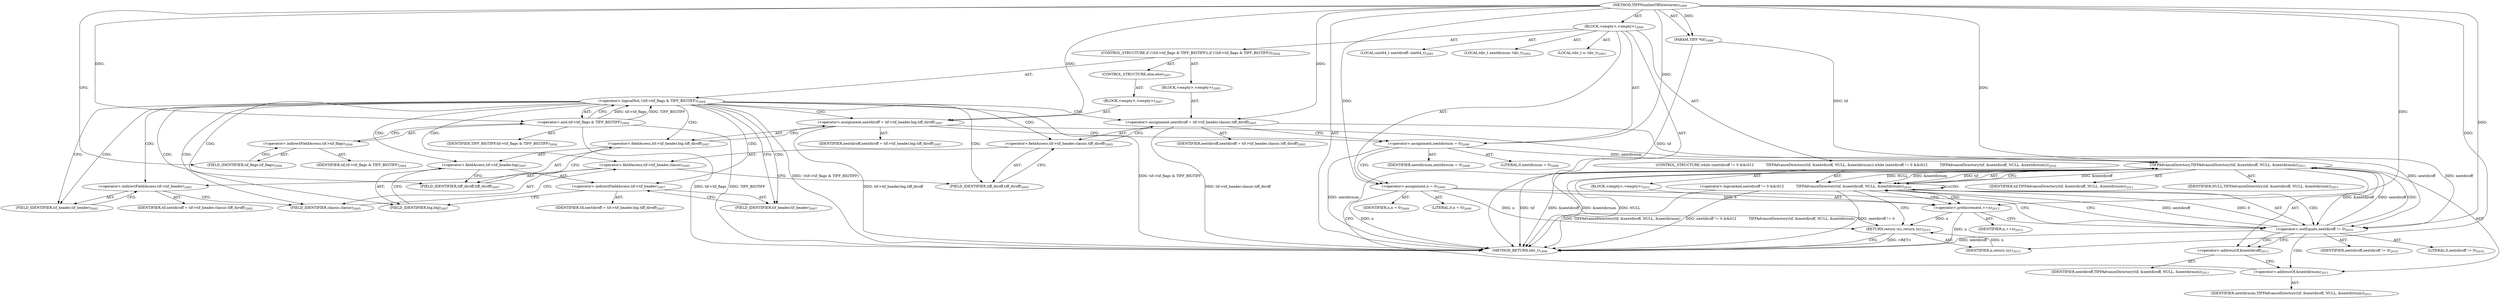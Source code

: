 digraph "TIFFNumberOfDirectories" {  
"44578" [label = <(METHOD,TIFFNumberOfDirectories)<SUB>1999</SUB>> ]
"44579" [label = <(PARAM,TIFF *tif)<SUB>1999</SUB>> ]
"44580" [label = <(BLOCK,&lt;empty&gt;,&lt;empty&gt;)<SUB>2000</SUB>> ]
"44581" [label = <(LOCAL,uint64_t nextdiroff: uint64_t)<SUB>2001</SUB>> ]
"44582" [label = <(LOCAL,tdir_t nextdirnum: tdir_t)<SUB>2002</SUB>> ]
"44583" [label = <(LOCAL,tdir_t n: tdir_t)<SUB>2003</SUB>> ]
"44584" [label = <(CONTROL_STRUCTURE,if (!(tif-&gt;tif_flags &amp; TIFF_BIGTIFF)),if (!(tif-&gt;tif_flags &amp; TIFF_BIGTIFF)))<SUB>2004</SUB>> ]
"44585" [label = <(&lt;operator&gt;.logicalNot,!(tif-&gt;tif_flags &amp; TIFF_BIGTIFF))<SUB>2004</SUB>> ]
"44586" [label = <(&lt;operator&gt;.and,tif-&gt;tif_flags &amp; TIFF_BIGTIFF)<SUB>2004</SUB>> ]
"44587" [label = <(&lt;operator&gt;.indirectFieldAccess,tif-&gt;tif_flags)<SUB>2004</SUB>> ]
"44588" [label = <(IDENTIFIER,tif,tif-&gt;tif_flags &amp; TIFF_BIGTIFF)<SUB>2004</SUB>> ]
"44589" [label = <(FIELD_IDENTIFIER,tif_flags,tif_flags)<SUB>2004</SUB>> ]
"44590" [label = <(IDENTIFIER,TIFF_BIGTIFF,tif-&gt;tif_flags &amp; TIFF_BIGTIFF)<SUB>2004</SUB>> ]
"44591" [label = <(BLOCK,&lt;empty&gt;,&lt;empty&gt;)<SUB>2005</SUB>> ]
"44592" [label = <(&lt;operator&gt;.assignment,nextdiroff = tif-&gt;tif_header.classic.tiff_diroff)<SUB>2005</SUB>> ]
"44593" [label = <(IDENTIFIER,nextdiroff,nextdiroff = tif-&gt;tif_header.classic.tiff_diroff)<SUB>2005</SUB>> ]
"44594" [label = <(&lt;operator&gt;.fieldAccess,tif-&gt;tif_header.classic.tiff_diroff)<SUB>2005</SUB>> ]
"44595" [label = <(&lt;operator&gt;.fieldAccess,tif-&gt;tif_header.classic)<SUB>2005</SUB>> ]
"44596" [label = <(&lt;operator&gt;.indirectFieldAccess,tif-&gt;tif_header)<SUB>2005</SUB>> ]
"44597" [label = <(IDENTIFIER,tif,nextdiroff = tif-&gt;tif_header.classic.tiff_diroff)<SUB>2005</SUB>> ]
"44598" [label = <(FIELD_IDENTIFIER,tif_header,tif_header)<SUB>2005</SUB>> ]
"44599" [label = <(FIELD_IDENTIFIER,classic,classic)<SUB>2005</SUB>> ]
"44600" [label = <(FIELD_IDENTIFIER,tiff_diroff,tiff_diroff)<SUB>2005</SUB>> ]
"44601" [label = <(CONTROL_STRUCTURE,else,else)<SUB>2007</SUB>> ]
"44602" [label = <(BLOCK,&lt;empty&gt;,&lt;empty&gt;)<SUB>2007</SUB>> ]
"44603" [label = <(&lt;operator&gt;.assignment,nextdiroff = tif-&gt;tif_header.big.tiff_diroff)<SUB>2007</SUB>> ]
"44604" [label = <(IDENTIFIER,nextdiroff,nextdiroff = tif-&gt;tif_header.big.tiff_diroff)<SUB>2007</SUB>> ]
"44605" [label = <(&lt;operator&gt;.fieldAccess,tif-&gt;tif_header.big.tiff_diroff)<SUB>2007</SUB>> ]
"44606" [label = <(&lt;operator&gt;.fieldAccess,tif-&gt;tif_header.big)<SUB>2007</SUB>> ]
"44607" [label = <(&lt;operator&gt;.indirectFieldAccess,tif-&gt;tif_header)<SUB>2007</SUB>> ]
"44608" [label = <(IDENTIFIER,tif,nextdiroff = tif-&gt;tif_header.big.tiff_diroff)<SUB>2007</SUB>> ]
"44609" [label = <(FIELD_IDENTIFIER,tif_header,tif_header)<SUB>2007</SUB>> ]
"44610" [label = <(FIELD_IDENTIFIER,big,big)<SUB>2007</SUB>> ]
"44611" [label = <(FIELD_IDENTIFIER,tiff_diroff,tiff_diroff)<SUB>2007</SUB>> ]
"44612" [label = <(&lt;operator&gt;.assignment,nextdirnum = 0)<SUB>2008</SUB>> ]
"44613" [label = <(IDENTIFIER,nextdirnum,nextdirnum = 0)<SUB>2008</SUB>> ]
"44614" [label = <(LITERAL,0,nextdirnum = 0)<SUB>2008</SUB>> ]
"44615" [label = <(&lt;operator&gt;.assignment,n = 0)<SUB>2009</SUB>> ]
"44616" [label = <(IDENTIFIER,n,n = 0)<SUB>2009</SUB>> ]
"44617" [label = <(LITERAL,0,n = 0)<SUB>2009</SUB>> ]
"44618" [label = <(CONTROL_STRUCTURE,while (nextdiroff != 0 &amp;&amp;\012           TIFFAdvanceDirectory(tif, &amp;nextdiroff, NULL, &amp;nextdirnum)),while (nextdiroff != 0 &amp;&amp;\012           TIFFAdvanceDirectory(tif, &amp;nextdiroff, NULL, &amp;nextdirnum)))<SUB>2010</SUB>> ]
"44619" [label = <(&lt;operator&gt;.logicalAnd,nextdiroff != 0 &amp;&amp;\012           TIFFAdvanceDirectory(tif, &amp;nextdiroff, NULL, &amp;nextdirnum))<SUB>2010</SUB>> ]
"44620" [label = <(&lt;operator&gt;.notEquals,nextdiroff != 0)<SUB>2010</SUB>> ]
"44621" [label = <(IDENTIFIER,nextdiroff,nextdiroff != 0)<SUB>2010</SUB>> ]
"44622" [label = <(LITERAL,0,nextdiroff != 0)<SUB>2010</SUB>> ]
"44623" [label = <(TIFFAdvanceDirectory,TIFFAdvanceDirectory(tif, &amp;nextdiroff, NULL, &amp;nextdirnum))<SUB>2011</SUB>> ]
"44624" [label = <(IDENTIFIER,tif,TIFFAdvanceDirectory(tif, &amp;nextdiroff, NULL, &amp;nextdirnum))<SUB>2011</SUB>> ]
"44625" [label = <(&lt;operator&gt;.addressOf,&amp;nextdiroff)<SUB>2011</SUB>> ]
"44626" [label = <(IDENTIFIER,nextdiroff,TIFFAdvanceDirectory(tif, &amp;nextdiroff, NULL, &amp;nextdirnum))<SUB>2011</SUB>> ]
"44627" [label = <(IDENTIFIER,NULL,TIFFAdvanceDirectory(tif, &amp;nextdiroff, NULL, &amp;nextdirnum))<SUB>2011</SUB>> ]
"44628" [label = <(&lt;operator&gt;.addressOf,&amp;nextdirnum)<SUB>2011</SUB>> ]
"44629" [label = <(IDENTIFIER,nextdirnum,TIFFAdvanceDirectory(tif, &amp;nextdiroff, NULL, &amp;nextdirnum))<SUB>2011</SUB>> ]
"44630" [label = <(BLOCK,&lt;empty&gt;,&lt;empty&gt;)<SUB>2012</SUB>> ]
"44631" [label = <(&lt;operator&gt;.preIncrement,++n)<SUB>2013</SUB>> ]
"44632" [label = <(IDENTIFIER,n,++n)<SUB>2013</SUB>> ]
"44633" [label = <(RETURN,return (n);,return (n);)<SUB>2015</SUB>> ]
"44634" [label = <(IDENTIFIER,n,return (n);)<SUB>2015</SUB>> ]
"44635" [label = <(METHOD_RETURN,tdir_t)<SUB>1999</SUB>> ]
  "44578" -> "44579"  [ label = "AST: "] 
  "44578" -> "44580"  [ label = "AST: "] 
  "44578" -> "44635"  [ label = "AST: "] 
  "44580" -> "44581"  [ label = "AST: "] 
  "44580" -> "44582"  [ label = "AST: "] 
  "44580" -> "44583"  [ label = "AST: "] 
  "44580" -> "44584"  [ label = "AST: "] 
  "44580" -> "44612"  [ label = "AST: "] 
  "44580" -> "44615"  [ label = "AST: "] 
  "44580" -> "44618"  [ label = "AST: "] 
  "44580" -> "44633"  [ label = "AST: "] 
  "44584" -> "44585"  [ label = "AST: "] 
  "44584" -> "44591"  [ label = "AST: "] 
  "44584" -> "44601"  [ label = "AST: "] 
  "44585" -> "44586"  [ label = "AST: "] 
  "44586" -> "44587"  [ label = "AST: "] 
  "44586" -> "44590"  [ label = "AST: "] 
  "44587" -> "44588"  [ label = "AST: "] 
  "44587" -> "44589"  [ label = "AST: "] 
  "44591" -> "44592"  [ label = "AST: "] 
  "44592" -> "44593"  [ label = "AST: "] 
  "44592" -> "44594"  [ label = "AST: "] 
  "44594" -> "44595"  [ label = "AST: "] 
  "44594" -> "44600"  [ label = "AST: "] 
  "44595" -> "44596"  [ label = "AST: "] 
  "44595" -> "44599"  [ label = "AST: "] 
  "44596" -> "44597"  [ label = "AST: "] 
  "44596" -> "44598"  [ label = "AST: "] 
  "44601" -> "44602"  [ label = "AST: "] 
  "44602" -> "44603"  [ label = "AST: "] 
  "44603" -> "44604"  [ label = "AST: "] 
  "44603" -> "44605"  [ label = "AST: "] 
  "44605" -> "44606"  [ label = "AST: "] 
  "44605" -> "44611"  [ label = "AST: "] 
  "44606" -> "44607"  [ label = "AST: "] 
  "44606" -> "44610"  [ label = "AST: "] 
  "44607" -> "44608"  [ label = "AST: "] 
  "44607" -> "44609"  [ label = "AST: "] 
  "44612" -> "44613"  [ label = "AST: "] 
  "44612" -> "44614"  [ label = "AST: "] 
  "44615" -> "44616"  [ label = "AST: "] 
  "44615" -> "44617"  [ label = "AST: "] 
  "44618" -> "44619"  [ label = "AST: "] 
  "44618" -> "44630"  [ label = "AST: "] 
  "44619" -> "44620"  [ label = "AST: "] 
  "44619" -> "44623"  [ label = "AST: "] 
  "44620" -> "44621"  [ label = "AST: "] 
  "44620" -> "44622"  [ label = "AST: "] 
  "44623" -> "44624"  [ label = "AST: "] 
  "44623" -> "44625"  [ label = "AST: "] 
  "44623" -> "44627"  [ label = "AST: "] 
  "44623" -> "44628"  [ label = "AST: "] 
  "44625" -> "44626"  [ label = "AST: "] 
  "44628" -> "44629"  [ label = "AST: "] 
  "44630" -> "44631"  [ label = "AST: "] 
  "44631" -> "44632"  [ label = "AST: "] 
  "44633" -> "44634"  [ label = "AST: "] 
  "44612" -> "44615"  [ label = "CFG: "] 
  "44615" -> "44620"  [ label = "CFG: "] 
  "44633" -> "44635"  [ label = "CFG: "] 
  "44585" -> "44598"  [ label = "CFG: "] 
  "44585" -> "44609"  [ label = "CFG: "] 
  "44619" -> "44631"  [ label = "CFG: "] 
  "44619" -> "44633"  [ label = "CFG: "] 
  "44586" -> "44585"  [ label = "CFG: "] 
  "44592" -> "44612"  [ label = "CFG: "] 
  "44620" -> "44619"  [ label = "CFG: "] 
  "44620" -> "44625"  [ label = "CFG: "] 
  "44623" -> "44619"  [ label = "CFG: "] 
  "44631" -> "44620"  [ label = "CFG: "] 
  "44587" -> "44586"  [ label = "CFG: "] 
  "44594" -> "44592"  [ label = "CFG: "] 
  "44603" -> "44612"  [ label = "CFG: "] 
  "44625" -> "44628"  [ label = "CFG: "] 
  "44628" -> "44623"  [ label = "CFG: "] 
  "44589" -> "44587"  [ label = "CFG: "] 
  "44595" -> "44600"  [ label = "CFG: "] 
  "44600" -> "44594"  [ label = "CFG: "] 
  "44605" -> "44603"  [ label = "CFG: "] 
  "44596" -> "44599"  [ label = "CFG: "] 
  "44599" -> "44595"  [ label = "CFG: "] 
  "44606" -> "44611"  [ label = "CFG: "] 
  "44611" -> "44605"  [ label = "CFG: "] 
  "44598" -> "44596"  [ label = "CFG: "] 
  "44607" -> "44610"  [ label = "CFG: "] 
  "44610" -> "44606"  [ label = "CFG: "] 
  "44609" -> "44607"  [ label = "CFG: "] 
  "44578" -> "44589"  [ label = "CFG: "] 
  "44633" -> "44635"  [ label = "DDG: &lt;RET&gt;"] 
  "44579" -> "44635"  [ label = "DDG: tif"] 
  "44586" -> "44635"  [ label = "DDG: tif-&gt;tif_flags"] 
  "44585" -> "44635"  [ label = "DDG: tif-&gt;tif_flags &amp; TIFF_BIGTIFF"] 
  "44585" -> "44635"  [ label = "DDG: !(tif-&gt;tif_flags &amp; TIFF_BIGTIFF)"] 
  "44603" -> "44635"  [ label = "DDG: tif-&gt;tif_header.big.tiff_diroff"] 
  "44592" -> "44635"  [ label = "DDG: tif-&gt;tif_header.classic.tiff_diroff"] 
  "44612" -> "44635"  [ label = "DDG: nextdirnum"] 
  "44615" -> "44635"  [ label = "DDG: n"] 
  "44620" -> "44635"  [ label = "DDG: nextdiroff"] 
  "44619" -> "44635"  [ label = "DDG: nextdiroff != 0"] 
  "44623" -> "44635"  [ label = "DDG: tif"] 
  "44623" -> "44635"  [ label = "DDG: &amp;nextdiroff"] 
  "44623" -> "44635"  [ label = "DDG: &amp;nextdirnum"] 
  "44619" -> "44635"  [ label = "DDG: TIFFAdvanceDirectory(tif, &amp;nextdiroff, NULL, &amp;nextdirnum)"] 
  "44619" -> "44635"  [ label = "DDG: nextdiroff != 0 &amp;&amp;\012           TIFFAdvanceDirectory(tif, &amp;nextdiroff, NULL, &amp;nextdirnum)"] 
  "44631" -> "44635"  [ label = "DDG: n"] 
  "44623" -> "44635"  [ label = "DDG: NULL"] 
  "44586" -> "44635"  [ label = "DDG: TIFF_BIGTIFF"] 
  "44578" -> "44579"  [ label = "DDG: "] 
  "44578" -> "44612"  [ label = "DDG: "] 
  "44578" -> "44615"  [ label = "DDG: "] 
  "44634" -> "44633"  [ label = "DDG: n"] 
  "44615" -> "44633"  [ label = "DDG: n"] 
  "44631" -> "44633"  [ label = "DDG: n"] 
  "44578" -> "44634"  [ label = "DDG: "] 
  "44586" -> "44585"  [ label = "DDG: tif-&gt;tif_flags"] 
  "44586" -> "44585"  [ label = "DDG: TIFF_BIGTIFF"] 
  "44620" -> "44619"  [ label = "DDG: nextdiroff"] 
  "44620" -> "44619"  [ label = "DDG: 0"] 
  "44623" -> "44619"  [ label = "DDG: tif"] 
  "44623" -> "44619"  [ label = "DDG: &amp;nextdiroff"] 
  "44623" -> "44619"  [ label = "DDG: NULL"] 
  "44623" -> "44619"  [ label = "DDG: &amp;nextdirnum"] 
  "44578" -> "44586"  [ label = "DDG: "] 
  "44578" -> "44592"  [ label = "DDG: "] 
  "44603" -> "44620"  [ label = "DDG: nextdiroff"] 
  "44592" -> "44620"  [ label = "DDG: nextdiroff"] 
  "44623" -> "44620"  [ label = "DDG: &amp;nextdiroff"] 
  "44578" -> "44620"  [ label = "DDG: "] 
  "44579" -> "44623"  [ label = "DDG: tif"] 
  "44578" -> "44623"  [ label = "DDG: "] 
  "44620" -> "44623"  [ label = "DDG: nextdiroff"] 
  "44612" -> "44623"  [ label = "DDG: nextdirnum"] 
  "44615" -> "44631"  [ label = "DDG: n"] 
  "44578" -> "44631"  [ label = "DDG: "] 
  "44578" -> "44603"  [ label = "DDG: "] 
  "44585" -> "44605"  [ label = "CDG: "] 
  "44585" -> "44600"  [ label = "CDG: "] 
  "44585" -> "44611"  [ label = "CDG: "] 
  "44585" -> "44594"  [ label = "CDG: "] 
  "44585" -> "44592"  [ label = "CDG: "] 
  "44585" -> "44596"  [ label = "CDG: "] 
  "44585" -> "44598"  [ label = "CDG: "] 
  "44585" -> "44603"  [ label = "CDG: "] 
  "44585" -> "44607"  [ label = "CDG: "] 
  "44585" -> "44609"  [ label = "CDG: "] 
  "44585" -> "44595"  [ label = "CDG: "] 
  "44585" -> "44599"  [ label = "CDG: "] 
  "44585" -> "44610"  [ label = "CDG: "] 
  "44585" -> "44606"  [ label = "CDG: "] 
  "44619" -> "44620"  [ label = "CDG: "] 
  "44619" -> "44619"  [ label = "CDG: "] 
  "44619" -> "44631"  [ label = "CDG: "] 
  "44620" -> "44625"  [ label = "CDG: "] 
  "44620" -> "44628"  [ label = "CDG: "] 
  "44620" -> "44623"  [ label = "CDG: "] 
}
